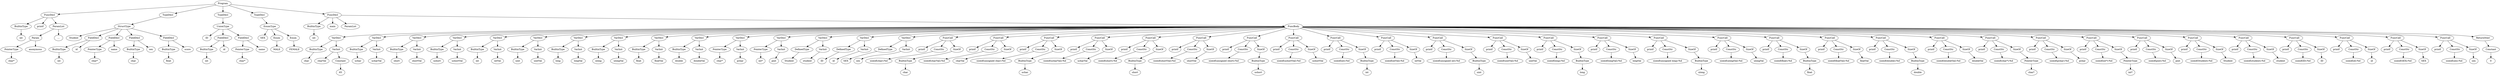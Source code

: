 digraph {
Program [label = Program]
Program -> FuncDecl_5090269424
FuncDecl_5090269424 [label = FuncDecl]
FuncDecl_5090269424 -> BuiltinType_5090269136
BuiltinType_5090269136 [label = BuiltinType]
"int_5090269136" [label = "int"]
BuiltinType_5090269136 -> "int_5090269136"
printf_5090269424[ label = printf]
FuncDecl_5090269424 -> printf_5090269424
FuncDecl_5090269424 -> ParamList_5090269376
ParamList_5090269376 [label = ParamList]
ParamList_5090269376 -> Param_5090269328
Param_5090269328 [label = Param]
Param_5090269328 -> PointerType_5090269264
PointerType_5090269264 [label = PointerType]
"char*_5090269264" [label = "char*"]
PointerType_5090269264 -> "char*_5090269264"
anonymous_5090269328 [label = anonymous]
Param_5090269328 -> anonymous_5090269328
"..._5090269376" [label = "..."]
ParamList_5090269376 -> "..._5090269376"
Program -> TypeDecl_5090034080
TypeDecl_5090034080 [label = TypeDecl]
TypeDecl_5090034080 -> StructType_5090270240
StructType_5090270240 [label = StructType]
"Student_5090270240" [label = "Student"]
StructType_5090270240 -> "Student_5090270240"
StructType_5090270240 -> FieldDecl_5090269760
FieldDecl_5090269760 [label = FieldDecl]
FieldDecl_5090269760 -> BuiltinType_5090269552
BuiltinType_5090269552 [label = BuiltinType]
"int_5090269552" [label = "int"]
BuiltinType_5090269552 -> "int_5090269552"
id_5090269760 [label = id]
FieldDecl_5090269760 -> id_5090269760
StructType_5090270240 -> FieldDecl_5090270016
FieldDecl_5090270016 [label = FieldDecl]
FieldDecl_5090270016 -> PointerType_5090269856
PointerType_5090269856 [label = PointerType]
"char*_5090269856" [label = "char*"]
PointerType_5090269856 -> "char*_5090269856"
name_5090270016 [label = name]
FieldDecl_5090270016 -> name_5090270016
StructType_5090270240 -> FieldDecl_5090268816
FieldDecl_5090268816 [label = FieldDecl]
FieldDecl_5090268816 -> BuiltinType_5090268656
BuiltinType_5090268656 [label = BuiltinType]
"char_5090268656" [label = "char"]
BuiltinType_5090268656 -> "char_5090268656"
sex_5090268816 [label = sex]
FieldDecl_5090268816 -> sex_5090268816
StructType_5090270240 -> FieldDecl_5090270208
FieldDecl_5090270208 [label = FieldDecl]
FieldDecl_5090270208 -> BuiltinType_5090270048
BuiltinType_5090270048 [label = BuiltinType]
"float_5090270048" [label = "float"]
BuiltinType_5090270048 -> "float_5090270048"
score_5090270208 [label = score]
FieldDecl_5090270208 -> score_5090270208
Program -> TypeDecl_5090091936
TypeDecl_5090091936 [label = TypeDecl]
TypeDecl_5090091936 -> UnionType_5090270816
UnionType_5090270816 [label = UnionType]
"ID_5090270816" [label = "ID"]
UnionType_5090270816 -> "ID_5090270816"
UnionType_5090270816 -> FieldDecl_5090270528
FieldDecl_5090270528 [label = FieldDecl]
FieldDecl_5090270528 -> BuiltinType_5090270368
BuiltinType_5090270368 [label = BuiltinType]
"int_5090270368" [label = "int"]
BuiltinType_5090270368 -> "int_5090270368"
id_5090270528 [label = id]
FieldDecl_5090270528 -> id_5090270528
UnionType_5090270816 -> FieldDecl_5090270784
FieldDecl_5090270784 [label = FieldDecl]
FieldDecl_5090270784 -> PointerType_5090270624
PointerType_5090270624 [label = PointerType]
"char*_5090270624" [label = "char*"]
PointerType_5090270624 -> "char*_5090270624"
name_5090270784 [label = name]
FieldDecl_5090270784 -> name_5090270784
Program -> TypeDecl_5090269648
TypeDecl_5090269648 [label = TypeDecl]
TypeDecl_5090269648 -> EnumType_5090271136
EnumType_5090271136 [label = EnumType]
"SEX_5090271136" [label = "SEX"]
EnumType_5090271136 -> "SEX_5090271136"
EnumType_5090271136 -> Enum_5090270976
Enum_5090270976 [label = Enum]
MALE_5090270976 [label = MALE]
Enum_5090270976 -> MALE_5090270976
EnumType_5090271136 -> Enum_5090271088
Enum_5090271088 [label = Enum]
FEMALE_5090271088 [label = FEMALE]
Enum_5090271088 -> FEMALE_5090271088
Program -> FuncDecl_5090286368
FuncDecl_5090286368 [label = FuncDecl]
FuncDecl_5090286368 -> BuiltinType_5090271200
BuiltinType_5090271200 [label = BuiltinType]
"int_5090271200" [label = "int"]
BuiltinType_5090271200 -> "int_5090271200"
main_5090286368[ label = main]
FuncDecl_5090286368 -> main_5090286368
FuncDecl_5090286368 -> ParamList_5090271296
ParamList_5090271296 [label = ParamList]
FuncDecl_5090286368 -> FuncBody_5090286352
FuncBody_5090286352 [label = FuncBody]
FuncBody_5090286352 -> VarDecl_5090271616
VarDecl_5090271616 [label = VarDecl]
VarDecl_5090271616 -> BuiltinType_5090271376
BuiltinType_5090271376 [label = BuiltinType]
"char_5090271376" [label = "char"]
BuiltinType_5090271376 -> "char_5090271376"
VarDecl_5090271616 -> VarInit_5090271536
VarInit_5090271536 [label = VarInit]
charVal_5090271536 [label = charVal]
VarInit_5090271536 -> charVal_5090271536
VarInit_5090271536 -> Constant_5090271472
Constant_5090271472 [label = Constant]
char_5090271472 [label = "65"]
Constant_5090271472 -> char_5090271472
FuncBody_5090286352 -> VarDecl_5090271824
VarDecl_5090271824 [label = VarDecl]
VarDecl_5090271824 -> BuiltinType_5090271648
BuiltinType_5090271648 [label = BuiltinType]
"uchar_5090271648" [label = "uchar"]
BuiltinType_5090271648 -> "uchar_5090271648"
VarDecl_5090271824 -> VarInit_5090271744
VarInit_5090271744 [label = VarInit]
ucharVal_5090271744 [label = ucharVal]
VarInit_5090271744 -> ucharVal_5090271744
FuncBody_5090286352 -> VarDecl_5090272032
VarDecl_5090272032 [label = VarDecl]
VarDecl_5090272032 -> BuiltinType_5090271856
BuiltinType_5090271856 [label = BuiltinType]
"short_5090271856" [label = "short"]
BuiltinType_5090271856 -> "short_5090271856"
VarDecl_5090272032 -> VarInit_5090271952
VarInit_5090271952 [label = VarInit]
shortVal_5090271952 [label = shortVal]
VarInit_5090271952 -> shortVal_5090271952
FuncBody_5090286352 -> VarDecl_5090272272
VarDecl_5090272272 [label = VarDecl]
VarDecl_5090272272 -> BuiltinType_5090272096
BuiltinType_5090272096 [label = BuiltinType]
"ushort_5090272096" [label = "ushort"]
BuiltinType_5090272096 -> "ushort_5090272096"
VarDecl_5090272272 -> VarInit_5090272192
VarInit_5090272192 [label = VarInit]
ushortVal_5090272192 [label = ushortVal]
VarInit_5090272192 -> ushortVal_5090272192
FuncBody_5090286352 -> VarDecl_5090272480
VarDecl_5090272480 [label = VarDecl]
VarDecl_5090272480 -> BuiltinType_5090272304
BuiltinType_5090272304 [label = BuiltinType]
"int_5090272304" [label = "int"]
BuiltinType_5090272304 -> "int_5090272304"
VarDecl_5090272480 -> VarInit_5090272400
VarInit_5090272400 [label = VarInit]
intVal_5090272400 [label = intVal]
VarInit_5090272400 -> intVal_5090272400
FuncBody_5090286352 -> VarDecl_5090272720
VarDecl_5090272720 [label = VarDecl]
VarDecl_5090272720 -> BuiltinType_5090272576
BuiltinType_5090272576 [label = BuiltinType]
"uint_5090272576" [label = "uint"]
BuiltinType_5090272576 -> "uint_5090272576"
VarDecl_5090272720 -> VarInit_5090272640
VarInit_5090272640 [label = VarInit]
uintVal_5090272640 [label = uintVal]
VarInit_5090272640 -> uintVal_5090272640
FuncBody_5090286352 -> VarDecl_5090272928
VarDecl_5090272928 [label = VarDecl]
VarDecl_5090272928 -> BuiltinType_5090272752
BuiltinType_5090272752 [label = BuiltinType]
"long_5090272752" [label = "long"]
BuiltinType_5090272752 -> "long_5090272752"
VarDecl_5090272928 -> VarInit_5090272848
VarInit_5090272848 [label = VarInit]
longVal_5090272848 [label = longVal]
VarInit_5090272848 -> longVal_5090272848
FuncBody_5090286352 -> VarDecl_5090273136
VarDecl_5090273136 [label = VarDecl]
VarDecl_5090273136 -> BuiltinType_5090272960
BuiltinType_5090272960 [label = BuiltinType]
"ulong_5090272960" [label = "ulong"]
BuiltinType_5090272960 -> "ulong_5090272960"
VarDecl_5090273136 -> VarInit_5090273056
VarInit_5090273056 [label = VarInit]
ulongVal_5090273056 [label = ulongVal]
VarInit_5090273056 -> ulongVal_5090273056
FuncBody_5090286352 -> VarDecl_5090273360
VarDecl_5090273360 [label = VarDecl]
VarDecl_5090273360 -> BuiltinType_5090273168
BuiltinType_5090273168 [label = BuiltinType]
"float_5090273168" [label = "float"]
BuiltinType_5090273168 -> "float_5090273168"
VarDecl_5090273360 -> VarInit_5090273264
VarInit_5090273264 [label = VarInit]
floatVal_5090273264 [label = floatVal]
VarInit_5090273264 -> floatVal_5090273264
FuncBody_5090286352 -> VarDecl_5090273648
VarDecl_5090273648 [label = VarDecl]
VarDecl_5090273648 -> BuiltinType_5090272512
BuiltinType_5090272512 [label = BuiltinType]
"double_5090272512" [label = "double"]
BuiltinType_5090272512 -> "double_5090272512"
VarDecl_5090273648 -> VarInit_5090273552
VarInit_5090273552 [label = VarInit]
doubleVal_5090273552 [label = doubleVal]
VarInit_5090273552 -> doubleVal_5090273552
FuncBody_5090286352 -> VarDecl_5090273936
VarDecl_5090273936 [label = VarDecl]
VarDecl_5090273936 -> PointerType_5090273744
PointerType_5090273744 [label = PointerType]
"char*_5090273744" [label = "char*"]
PointerType_5090273744 -> "char*_5090273744"
VarDecl_5090273936 -> VarInit_5090273840
VarInit_5090273840 [label = VarInit]
pchar_5090273840 [label = pchar]
VarInit_5090273840 -> pchar_5090273840
FuncBody_5090286352 -> VarDecl_5090274224
VarDecl_5090274224 [label = VarDecl]
VarDecl_5090274224 -> PointerType_5090274032
PointerType_5090274032 [label = PointerType]
"int*_5090274032" [label = "int*"]
PointerType_5090274032 -> "int*_5090274032"
VarDecl_5090274224 -> VarInit_5090274128
VarInit_5090274128 [label = VarInit]
pint_5090274128 [label = pint]
VarInit_5090274128 -> pint_5090274128
FuncBody_5090286352 -> VarDecl_5090274464
VarDecl_5090274464 [label = VarDecl]
VarDecl_5090274464 -> DefinedType_5090274320
DefinedType_5090274320 [label = DefinedType]
"Student_5090274320" [label = "Student"]
DefinedType_5090274320 -> "Student_5090274320"
VarDecl_5090274464 -> VarInit_5090274368
VarInit_5090274368 [label = VarInit]
student_5090274368 [label = student]
VarInit_5090274368 -> student_5090274368
FuncBody_5090286352 -> VarDecl_5090274704
VarDecl_5090274704 [label = VarDecl]
VarDecl_5090274704 -> DefinedType_5090274560
DefinedType_5090274560 [label = DefinedType]
"ID_5090274560" [label = "ID"]
DefinedType_5090274560 -> "ID_5090274560"
VarDecl_5090274704 -> VarInit_5090274608
VarInit_5090274608 [label = VarInit]
id_5090274608 [label = id]
VarInit_5090274608 -> id_5090274608
FuncBody_5090286352 -> VarDecl_5090274944
VarDecl_5090274944 [label = VarDecl]
VarDecl_5090274944 -> DefinedType_5090274800
DefinedType_5090274800 [label = DefinedType]
"SEX_5090274800" [label = "SEX"]
DefinedType_5090274800 -> "SEX_5090274800"
VarDecl_5090274944 -> VarInit_5090274848
VarInit_5090274848 [label = VarInit]
sex_5090274848 [label = sex]
VarInit_5090274848 -> sex_5090274848
FuncBody_5090286352 -> FuncCall_5090275312
FuncCall_5090275312 [label = FuncCall]
printf_5090275312[ label = printf]
FuncCall_5090275312 -> printf_5090275312
FuncCall_5090275312 -> ConstStr_5090275040
ConstStr_5090275040 [label = ConstStr]
str_5090275040 [label = "sizeof(char):%d"]
ConstStr_5090275040 -> str_5090275040
FuncCall_5090275312 -> SizeOf_5090275248
SizeOf_5090275248 [label = SizeOf]
SizeOf_5090275248 -> BuiltinType_5090275184
BuiltinType_5090275184 [label = BuiltinType]
"char_5090275184" [label = "char"]
BuiltinType_5090275184 -> "char_5090275184"
FuncBody_5090286352 -> FuncCall_5090275648
FuncCall_5090275648 [label = FuncCall]
printf_5090275648[ label = printf]
FuncCall_5090275648 -> printf_5090275648
FuncCall_5090275648 -> ConstStr_5090275424
ConstStr_5090275424 [label = ConstStr]
str_5090275424 [label = "sizeof(charVal):%d"]
ConstStr_5090275424 -> str_5090275424
FuncCall_5090275648 -> SizeOf_5090275584
SizeOf_5090275584 [label = SizeOf]
charVal_5090275584 [label = charVal]
SizeOf_5090275584 -> charVal_5090275584
FuncBody_5090286352 -> FuncCall_5090273392
FuncCall_5090273392 [label = FuncCall]
printf_5090273392[ label = printf]
FuncCall_5090273392 -> printf_5090273392
FuncCall_5090273392 -> ConstStr_5090276064
ConstStr_5090276064 [label = ConstStr]
str_5090276064 [label = "sizeof(unsigned char):%d"]
ConstStr_5090276064 -> str_5090276064
FuncCall_5090273392 -> SizeOf_5090276288
SizeOf_5090276288 [label = SizeOf]
SizeOf_5090276288 -> BuiltinType_5090276224
BuiltinType_5090276224 [label = BuiltinType]
"uchar_5090276224" [label = "uchar"]
BuiltinType_5090276224 -> "uchar_5090276224"
FuncBody_5090286352 -> FuncCall_5090276560
FuncCall_5090276560 [label = FuncCall]
printf_5090276560[ label = printf]
FuncCall_5090276560 -> printf_5090276560
FuncCall_5090276560 -> ConstStr_5090276352
ConstStr_5090276352 [label = ConstStr]
str_5090276352 [label = "sizeof(ucharVal):%d"]
ConstStr_5090276352 -> str_5090276352
FuncCall_5090276560 -> SizeOf_5090276512
SizeOf_5090276512 [label = SizeOf]
ucharVal_5090276512 [label = ucharVal]
SizeOf_5090276512 -> ucharVal_5090276512
FuncBody_5090286352 -> FuncCall_5090276928
FuncCall_5090276928 [label = FuncCall]
printf_5090276928[ label = printf]
FuncCall_5090276928 -> printf_5090276928
FuncCall_5090276928 -> ConstStr_5090276672
ConstStr_5090276672 [label = ConstStr]
str_5090276672 [label = "sizeof(short):%d"]
ConstStr_5090276672 -> str_5090276672
FuncCall_5090276928 -> SizeOf_5090276864
SizeOf_5090276864 [label = SizeOf]
SizeOf_5090276864 -> BuiltinType_5090276800
BuiltinType_5090276800 [label = BuiltinType]
"short_5090276800" [label = "short"]
BuiltinType_5090276800 -> "short_5090276800"
FuncBody_5090286352 -> FuncCall_5090277264
FuncCall_5090277264 [label = FuncCall]
printf_5090277264[ label = printf]
FuncCall_5090277264 -> printf_5090277264
FuncCall_5090277264 -> ConstStr_5090277040
ConstStr_5090277040 [label = ConstStr]
str_5090277040 [label = "sizeof(shortVal):%d"]
ConstStr_5090277040 -> str_5090277040
FuncCall_5090277264 -> SizeOf_5090277200
SizeOf_5090277200 [label = SizeOf]
shortVal_5090277200 [label = shortVal]
SizeOf_5090277200 -> shortVal_5090277200
FuncBody_5090286352 -> FuncCall_5090277712
FuncCall_5090277712 [label = FuncCall]
printf_5090277712[ label = printf]
FuncCall_5090277712 -> printf_5090277712
FuncCall_5090277712 -> ConstStr_5090277424
ConstStr_5090277424 [label = ConstStr]
str_5090277424 [label = "sizeof(unsigned short):%d"]
ConstStr_5090277424 -> str_5090277424
FuncCall_5090277712 -> SizeOf_5090277648
SizeOf_5090277648 [label = SizeOf]
SizeOf_5090277648 -> BuiltinType_5090277584
BuiltinType_5090277584 [label = BuiltinType]
"ushort_5090277584" [label = "ushort"]
BuiltinType_5090277584 -> "ushort_5090277584"
FuncBody_5090286352 -> FuncCall_5090278048
FuncCall_5090278048 [label = FuncCall]
printf_5090278048[ label = printf]
FuncCall_5090278048 -> printf_5090278048
FuncCall_5090278048 -> ConstStr_5090277824
ConstStr_5090277824 [label = ConstStr]
str_5090277824 [label = "sizeof(ushortVal):%d"]
ConstStr_5090277824 -> str_5090277824
FuncCall_5090278048 -> SizeOf_5090277984
SizeOf_5090277984 [label = SizeOf]
ushortVal_5090277984 [label = ushortVal]
SizeOf_5090277984 -> ushortVal_5090277984
FuncBody_5090286352 -> FuncCall_5090278416
FuncCall_5090278416 [label = FuncCall]
printf_5090278416[ label = printf]
FuncCall_5090278416 -> printf_5090278416
FuncCall_5090278416 -> ConstStr_5090278160
ConstStr_5090278160 [label = ConstStr]
str_5090278160 [label = "sizeof(int):%d"]
ConstStr_5090278160 -> str_5090278160
FuncCall_5090278416 -> SizeOf_5090278352
SizeOf_5090278352 [label = SizeOf]
SizeOf_5090278352 -> BuiltinType_5090278288
BuiltinType_5090278288 [label = BuiltinType]
"int_5090278288" [label = "int"]
BuiltinType_5090278288 -> "int_5090278288"
FuncBody_5090286352 -> FuncCall_5090278752
FuncCall_5090278752 [label = FuncCall]
printf_5090278752[ label = printf]
FuncCall_5090278752 -> printf_5090278752
FuncCall_5090278752 -> ConstStr_5090278528
ConstStr_5090278528 [label = ConstStr]
str_5090278528 [label = "sizeof(intVal):%d"]
ConstStr_5090278528 -> str_5090278528
FuncCall_5090278752 -> SizeOf_5090278688
SizeOf_5090278688 [label = SizeOf]
intVal_5090278688 [label = intVal]
SizeOf_5090278688 -> intVal_5090278688
FuncBody_5090286352 -> FuncCall_5090279200
FuncCall_5090279200 [label = FuncCall]
printf_5090279200[ label = printf]
FuncCall_5090279200 -> printf_5090279200
FuncCall_5090279200 -> ConstStr_5090278912
ConstStr_5090278912 [label = ConstStr]
str_5090278912 [label = "sizeof(unsigned int):%d"]
ConstStr_5090278912 -> str_5090278912
FuncCall_5090279200 -> SizeOf_5090279136
SizeOf_5090279136 [label = SizeOf]
SizeOf_5090279136 -> BuiltinType_5090279072
BuiltinType_5090279072 [label = BuiltinType]
"uint_5090279072" [label = "uint"]
BuiltinType_5090279072 -> "uint_5090279072"
FuncBody_5090286352 -> FuncCall_5090279536
FuncCall_5090279536 [label = FuncCall]
printf_5090279536[ label = printf]
FuncCall_5090279536 -> printf_5090279536
FuncCall_5090279536 -> ConstStr_5090279312
ConstStr_5090279312 [label = ConstStr]
str_5090279312 [label = "sizeof(uintVal):%d"]
ConstStr_5090279312 -> str_5090279312
FuncCall_5090279536 -> SizeOf_5090279472
SizeOf_5090279472 [label = SizeOf]
uintVal_5090279472 [label = uintVal]
SizeOf_5090279472 -> uintVal_5090279472
FuncBody_5090286352 -> FuncCall_5090279904
FuncCall_5090279904 [label = FuncCall]
printf_5090279904[ label = printf]
FuncCall_5090279904 -> printf_5090279904
FuncCall_5090279904 -> ConstStr_5090279648
ConstStr_5090279648 [label = ConstStr]
str_5090279648 [label = "sizeof(long):%d"]
ConstStr_5090279648 -> str_5090279648
FuncCall_5090279904 -> SizeOf_5090279840
SizeOf_5090279840 [label = SizeOf]
SizeOf_5090279840 -> BuiltinType_5090279776
BuiltinType_5090279776 [label = BuiltinType]
"long_5090279776" [label = "long"]
BuiltinType_5090279776 -> "long_5090279776"
FuncBody_5090286352 -> FuncCall_5090280240
FuncCall_5090280240 [label = FuncCall]
printf_5090280240[ label = printf]
FuncCall_5090280240 -> printf_5090280240
FuncCall_5090280240 -> ConstStr_5090280016
ConstStr_5090280016 [label = ConstStr]
str_5090280016 [label = "sizeof(longVal):%d"]
ConstStr_5090280016 -> str_5090280016
FuncCall_5090280240 -> SizeOf_5090280176
SizeOf_5090280176 [label = SizeOf]
longVal_5090280176 [label = longVal]
SizeOf_5090280176 -> longVal_5090280176
FuncBody_5090286352 -> FuncCall_5090280688
FuncCall_5090280688 [label = FuncCall]
printf_5090280688[ label = printf]
FuncCall_5090280688 -> printf_5090280688
FuncCall_5090280688 -> ConstStr_5090280400
ConstStr_5090280400 [label = ConstStr]
str_5090280400 [label = "sizeof(unsigned long):%d"]
ConstStr_5090280400 -> str_5090280400
FuncCall_5090280688 -> SizeOf_5090280624
SizeOf_5090280624 [label = SizeOf]
SizeOf_5090280624 -> BuiltinType_5090280560
BuiltinType_5090280560 [label = BuiltinType]
"ulong_5090280560" [label = "ulong"]
BuiltinType_5090280560 -> "ulong_5090280560"
FuncBody_5090286352 -> FuncCall_5090281024
FuncCall_5090281024 [label = FuncCall]
printf_5090281024[ label = printf]
FuncCall_5090281024 -> printf_5090281024
FuncCall_5090281024 -> ConstStr_5090280800
ConstStr_5090280800 [label = ConstStr]
str_5090280800 [label = "sizeof(ulongVal):%d"]
ConstStr_5090280800 -> str_5090280800
FuncCall_5090281024 -> SizeOf_5090280960
SizeOf_5090280960 [label = SizeOf]
ulongVal_5090280960 [label = ulongVal]
SizeOf_5090280960 -> ulongVal_5090280960
FuncBody_5090286352 -> FuncCall_5090281392
FuncCall_5090281392 [label = FuncCall]
printf_5090281392[ label = printf]
FuncCall_5090281392 -> printf_5090281392
FuncCall_5090281392 -> ConstStr_5090281136
ConstStr_5090281136 [label = ConstStr]
str_5090281136 [label = "sizeof(float):%d"]
ConstStr_5090281136 -> str_5090281136
FuncCall_5090281392 -> SizeOf_5090281328
SizeOf_5090281328 [label = SizeOf]
SizeOf_5090281328 -> BuiltinType_5090281264
BuiltinType_5090281264 [label = BuiltinType]
"float_5090281264" [label = "float"]
BuiltinType_5090281264 -> "float_5090281264"
FuncBody_5090286352 -> FuncCall_5090281728
FuncCall_5090281728 [label = FuncCall]
printf_5090281728[ label = printf]
FuncCall_5090281728 -> printf_5090281728
FuncCall_5090281728 -> ConstStr_5090281504
ConstStr_5090281504 [label = ConstStr]
str_5090281504 [label = "sizeof(floatVal):%d"]
ConstStr_5090281504 -> str_5090281504
FuncCall_5090281728 -> SizeOf_5090281664
SizeOf_5090281664 [label = SizeOf]
floatVal_5090281664 [label = floatVal]
SizeOf_5090281664 -> floatVal_5090281664
FuncBody_5090286352 -> FuncCall_5090282352
FuncCall_5090282352 [label = FuncCall]
printf_5090282352[ label = printf]
FuncCall_5090282352 -> printf_5090282352
FuncCall_5090282352 -> ConstStr_5090275760
ConstStr_5090275760 [label = ConstStr]
str_5090275760 [label = "sizeof(double):%d"]
ConstStr_5090275760 -> str_5090275760
FuncCall_5090282352 -> SizeOf_5090282288
SizeOf_5090282288 [label = SizeOf]
SizeOf_5090282288 -> BuiltinType_5090275888
BuiltinType_5090275888 [label = BuiltinType]
"double_5090275888" [label = "double"]
BuiltinType_5090275888 -> "double_5090275888"
FuncBody_5090286352 -> FuncCall_5090282688
FuncCall_5090282688 [label = FuncCall]
printf_5090282688[ label = printf]
FuncCall_5090282688 -> printf_5090282688
FuncCall_5090282688 -> ConstStr_5090282464
ConstStr_5090282464 [label = ConstStr]
str_5090282464 [label = "sizeof(doubleVal):%d"]
ConstStr_5090282464 -> str_5090282464
FuncCall_5090282688 -> SizeOf_5090282624
SizeOf_5090282624 [label = SizeOf]
doubleVal_5090282624 [label = doubleVal]
SizeOf_5090282624 -> doubleVal_5090282624
FuncBody_5090286352 -> FuncCall_5090283120
FuncCall_5090283120 [label = FuncCall]
printf_5090283120[ label = printf]
FuncCall_5090283120 -> printf_5090283120
FuncCall_5090283120 -> ConstStr_5090282800
ConstStr_5090282800 [label = ConstStr]
str_5090282800 [label = "sizeof(char*):%d"]
ConstStr_5090282800 -> str_5090282800
FuncCall_5090283120 -> SizeOf_5090283056
SizeOf_5090283056 [label = SizeOf]
SizeOf_5090283056 -> PointerType_5090282992
PointerType_5090282992 [label = PointerType]
"char*_5090282992" [label = "char*"]
PointerType_5090282992 -> "char*_5090282992"
FuncBody_5090286352 -> FuncCall_5090283456
FuncCall_5090283456 [label = FuncCall]
printf_5090283456[ label = printf]
FuncCall_5090283456 -> printf_5090283456
FuncCall_5090283456 -> ConstStr_5090283232
ConstStr_5090283232 [label = ConstStr]
str_5090283232 [label = "sizeof(pchar):%d"]
ConstStr_5090283232 -> str_5090283232
FuncCall_5090283456 -> SizeOf_5090283392
SizeOf_5090283392 [label = SizeOf]
pchar_5090283392 [label = pchar]
SizeOf_5090283392 -> pchar_5090283392
FuncBody_5090286352 -> FuncCall_5090283888
FuncCall_5090283888 [label = FuncCall]
printf_5090283888[ label = printf]
FuncCall_5090283888 -> printf_5090283888
FuncCall_5090283888 -> ConstStr_5090283568
ConstStr_5090283568 [label = ConstStr]
str_5090283568 [label = "sizeof(int*):%d"]
ConstStr_5090283568 -> str_5090283568
FuncCall_5090283888 -> SizeOf_5090283824
SizeOf_5090283824 [label = SizeOf]
SizeOf_5090283824 -> PointerType_5090283760
PointerType_5090283760 [label = PointerType]
"int*_5090283760" [label = "int*"]
PointerType_5090283760 -> "int*_5090283760"
FuncBody_5090286352 -> FuncCall_5090284224
FuncCall_5090284224 [label = FuncCall]
printf_5090284224[ label = printf]
FuncCall_5090284224 -> printf_5090284224
FuncCall_5090284224 -> ConstStr_5090284000
ConstStr_5090284000 [label = ConstStr]
str_5090284000 [label = "sizeof(pint):%d"]
ConstStr_5090284000 -> str_5090284000
FuncCall_5090284224 -> SizeOf_5090284160
SizeOf_5090284160 [label = SizeOf]
pint_5090284160 [label = pint]
SizeOf_5090284160 -> pint_5090284160
FuncBody_5090286352 -> FuncCall_5090284560
FuncCall_5090284560 [label = FuncCall]
printf_5090284560[ label = printf]
FuncCall_5090284560 -> printf_5090284560
FuncCall_5090284560 -> ConstStr_5090284336
ConstStr_5090284336 [label = ConstStr]
str_5090284336 [label = "sizeof(Student):%d"]
ConstStr_5090284336 -> str_5090284336
FuncCall_5090284560 -> SizeOf_5090284496
SizeOf_5090284496 [label = SizeOf]
Student_5090284496 [label = Student]
SizeOf_5090284496 -> Student_5090284496
FuncBody_5090286352 -> FuncCall_5090284896
FuncCall_5090284896 [label = FuncCall]
printf_5090284896[ label = printf]
FuncCall_5090284896 -> printf_5090284896
FuncCall_5090284896 -> ConstStr_5090284672
ConstStr_5090284672 [label = ConstStr]
str_5090284672 [label = "sizeof(student):%d"]
ConstStr_5090284672 -> str_5090284672
FuncCall_5090284896 -> SizeOf_5090284832
SizeOf_5090284832 [label = SizeOf]
student_5090284832 [label = student]
SizeOf_5090284832 -> student_5090284832
FuncBody_5090286352 -> FuncCall_5090285232
FuncCall_5090285232 [label = FuncCall]
printf_5090285232[ label = printf]
FuncCall_5090285232 -> printf_5090285232
FuncCall_5090285232 -> ConstStr_5090285008
ConstStr_5090285008 [label = ConstStr]
str_5090285008 [label = "sizeof(ID):%d"]
ConstStr_5090285008 -> str_5090285008
FuncCall_5090285232 -> SizeOf_5090285168
SizeOf_5090285168 [label = SizeOf]
ID_5090285168 [label = ID]
SizeOf_5090285168 -> ID_5090285168
FuncBody_5090286352 -> FuncCall_5090285568
FuncCall_5090285568 [label = FuncCall]
printf_5090285568[ label = printf]
FuncCall_5090285568 -> printf_5090285568
FuncCall_5090285568 -> ConstStr_5090285344
ConstStr_5090285344 [label = ConstStr]
str_5090285344 [label = "sizeof(id):%d"]
ConstStr_5090285344 -> str_5090285344
FuncCall_5090285568 -> SizeOf_5090285504
SizeOf_5090285504 [label = SizeOf]
id_5090285504 [label = id]
SizeOf_5090285504 -> id_5090285504
FuncBody_5090286352 -> FuncCall_5090285904
FuncCall_5090285904 [label = FuncCall]
printf_5090285904[ label = printf]
FuncCall_5090285904 -> printf_5090285904
FuncCall_5090285904 -> ConstStr_5090285680
ConstStr_5090285680 [label = ConstStr]
str_5090285680 [label = "sizeof(SEX):%d"]
ConstStr_5090285680 -> str_5090285680
FuncCall_5090285904 -> SizeOf_5090285840
SizeOf_5090285840 [label = SizeOf]
SEX_5090285840 [label = SEX]
SizeOf_5090285840 -> SEX_5090285840
FuncBody_5090286352 -> FuncCall_5090286240
FuncCall_5090286240 [label = FuncCall]
printf_5090286240[ label = printf]
FuncCall_5090286240 -> printf_5090286240
FuncCall_5090286240 -> ConstStr_5090286016
ConstStr_5090286016 [label = ConstStr]
str_5090286016 [label = "sizeof(sex):%d"]
ConstStr_5090286016 -> str_5090286016
FuncCall_5090286240 -> SizeOf_5090286176
SizeOf_5090286176 [label = SizeOf]
sex_5090286176 [label = sex]
SizeOf_5090286176 -> sex_5090286176
FuncBody_5090286352 -> ReturnStmt_5090275168
ReturnStmt_5090275168 [label = ReturnStmt]
ReturnStmt_5090275168 -> Constant_5090286288
Constant_5090286288 [label = Constant]
int_5090286288 [label = "0"]
Constant_5090286288 -> int_5090286288
}
